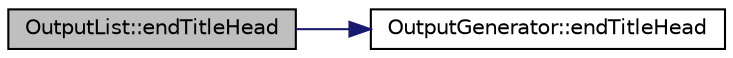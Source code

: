 digraph "OutputList::endTitleHead"
{
 // LATEX_PDF_SIZE
  edge [fontname="Helvetica",fontsize="10",labelfontname="Helvetica",labelfontsize="10"];
  node [fontname="Helvetica",fontsize="10",shape=record];
  rankdir="LR";
  Node1 [label="OutputList::endTitleHead",height=0.2,width=0.4,color="black", fillcolor="grey75", style="filled", fontcolor="black",tooltip=" "];
  Node1 -> Node2 [color="midnightblue",fontsize="10",style="solid"];
  Node2 [label="OutputGenerator::endTitleHead",height=0.2,width=0.4,color="black", fillcolor="white", style="filled",URL="$classOutputGenerator.html#a45d00b7bf393e03b57725e35ba532aba",tooltip=" "];
}
